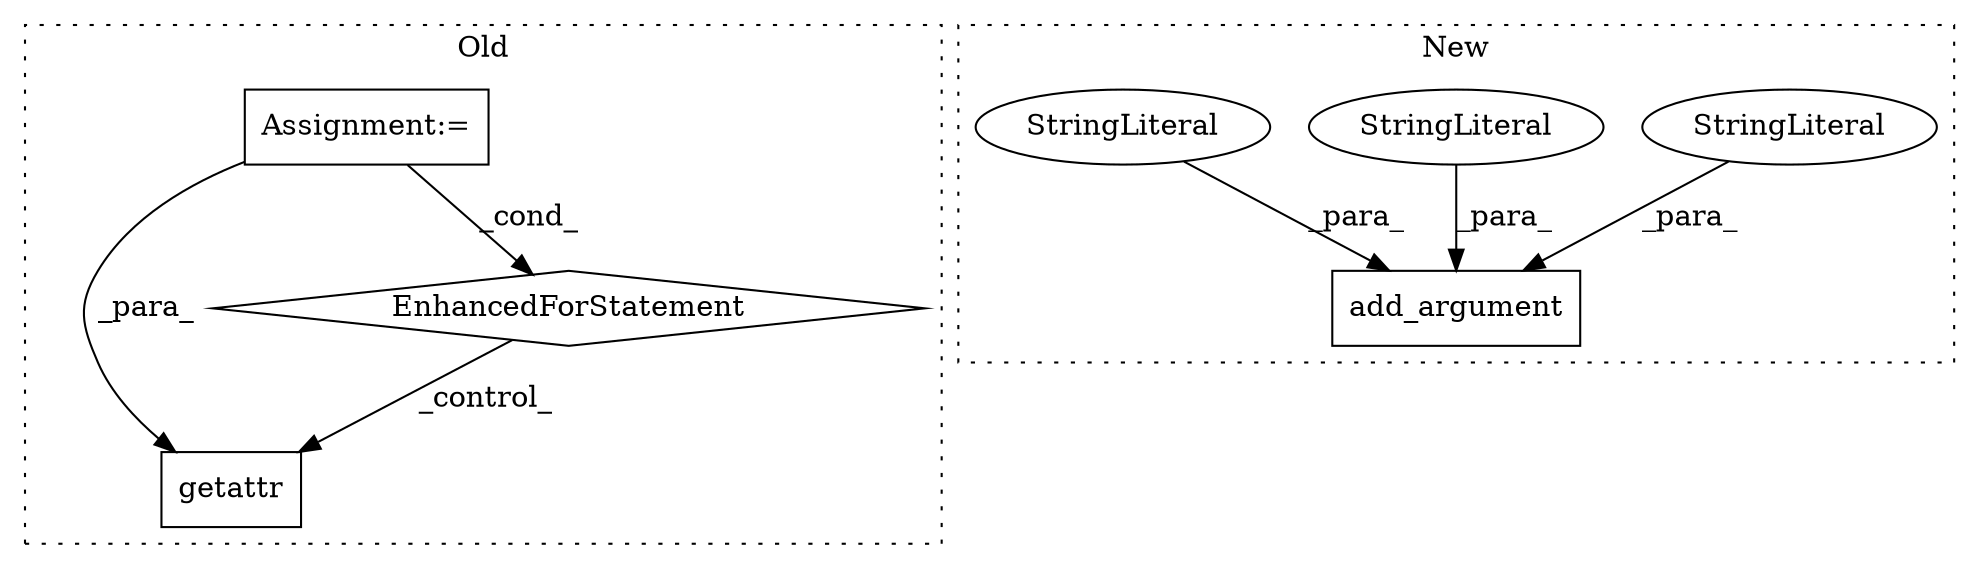 digraph G {
subgraph cluster0 {
1 [label="getattr" a="32" s="2778,2797" l="8,1" shape="box"];
6 [label="EnhancedForStatement" a="70" s="2646,2747" l="53,2" shape="diamond"];
7 [label="Assignment:=" a="7" s="2646,2747" l="53,2" shape="box"];
label = "Old";
style="dotted";
}
subgraph cluster1 {
2 [label="add_argument" a="32" s="1160,1255" l="13,1" shape="box"];
3 [label="StringLiteral" a="45" s="1218" l="37" shape="ellipse"];
4 [label="StringLiteral" a="45" s="1188" l="29" shape="ellipse"];
5 [label="StringLiteral" a="45" s="1173" l="14" shape="ellipse"];
label = "New";
style="dotted";
}
3 -> 2 [label="_para_"];
4 -> 2 [label="_para_"];
5 -> 2 [label="_para_"];
6 -> 1 [label="_control_"];
7 -> 1 [label="_para_"];
7 -> 6 [label="_cond_"];
}